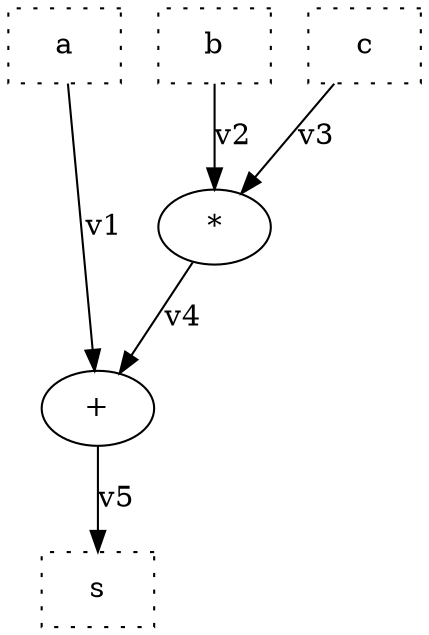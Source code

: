 digraph A {
  a [shape=box,style=dotted];
  b [shape=box,style=dotted];
  c [shape=box,style=dotted];
  s [shape=box,style=dotted];
  {rank=source;a;b;c}
  {rank=sink;s}
  a -> "+" [label=v1];
  b -> "*" [label=v2];
  c -> "*" [label=v3];
  "*" -> "+" [label=v4];
  "+" -> s [label=v5];
}
